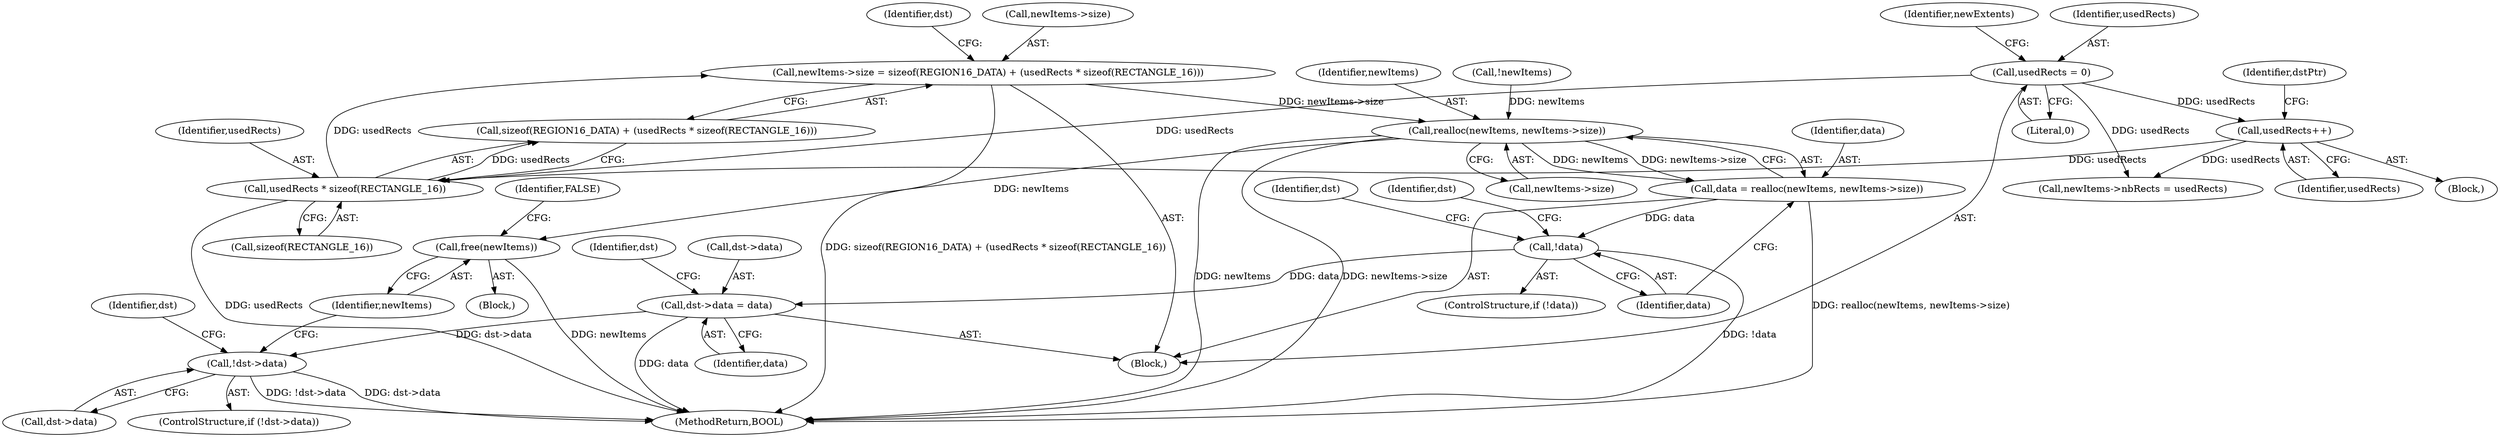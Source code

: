 digraph "0_FreeRDP_fc80ab45621bd966f70594c0b7393ec005a94007_0@API" {
"1000285" [label="(Call,newItems->size = sizeof(REGION16_DATA) + (usedRects * sizeof(RECTANGLE_16)))"];
"1000292" [label="(Call,usedRects * sizeof(RECTANGLE_16))"];
"1000222" [label="(Call,usedRects++)"];
"1000183" [label="(Call,usedRects = 0)"];
"1000317" [label="(Call,realloc(newItems, newItems->size))"];
"1000315" [label="(Call,data = realloc(newItems, newItems->size))"];
"1000323" [label="(Call,!data)"];
"1000329" [label="(Call,dst->data = data)"];
"1000335" [label="(Call,!dst->data)"];
"1000340" [label="(Call,free(newItems))"];
"1000289" [label="(Call,sizeof(REGION16_DATA) + (usedRects * sizeof(RECTANGLE_16)))"];
"1000352" [label="(MethodReturn,BOOL)"];
"1000315" [label="(Call,data = realloc(newItems, newItems->size))"];
"1000346" [label="(Identifier,dst)"];
"1000183" [label="(Call,usedRects = 0)"];
"1000223" [label="(Identifier,usedRects)"];
"1000301" [label="(Identifier,dst)"];
"1000285" [label="(Call,newItems->size = sizeof(REGION16_DATA) + (usedRects * sizeof(RECTANGLE_16)))"];
"1000337" [label="(Identifier,dst)"];
"1000343" [label="(Identifier,FALSE)"];
"1000106" [label="(Block,)"];
"1000340" [label="(Call,free(newItems))"];
"1000171" [label="(Call,!newItems)"];
"1000324" [label="(Identifier,data)"];
"1000336" [label="(Call,dst->data)"];
"1000318" [label="(Identifier,newItems)"];
"1000333" [label="(Identifier,data)"];
"1000322" [label="(ControlStructure,if (!data))"];
"1000329" [label="(Call,dst->data = data)"];
"1000188" [label="(Identifier,newExtents)"];
"1000217" [label="(Block,)"];
"1000327" [label="(Identifier,dst)"];
"1000222" [label="(Call,usedRects++)"];
"1000339" [label="(Block,)"];
"1000319" [label="(Call,newItems->size)"];
"1000330" [label="(Call,dst->data)"];
"1000185" [label="(Literal,0)"];
"1000316" [label="(Identifier,data)"];
"1000294" [label="(Call,sizeof(RECTANGLE_16))"];
"1000225" [label="(Identifier,dstPtr)"];
"1000341" [label="(Identifier,newItems)"];
"1000334" [label="(ControlStructure,if (!dst->data))"];
"1000292" [label="(Call,usedRects * sizeof(RECTANGLE_16))"];
"1000317" [label="(Call,realloc(newItems, newItems->size))"];
"1000323" [label="(Call,!data)"];
"1000286" [label="(Call,newItems->size)"];
"1000331" [label="(Identifier,dst)"];
"1000293" [label="(Identifier,usedRects)"];
"1000335" [label="(Call,!dst->data)"];
"1000280" [label="(Call,newItems->nbRects = usedRects)"];
"1000184" [label="(Identifier,usedRects)"];
"1000285" -> "1000106"  [label="AST: "];
"1000285" -> "1000289"  [label="CFG: "];
"1000286" -> "1000285"  [label="AST: "];
"1000289" -> "1000285"  [label="AST: "];
"1000301" -> "1000285"  [label="CFG: "];
"1000285" -> "1000352"  [label="DDG: sizeof(REGION16_DATA) + (usedRects * sizeof(RECTANGLE_16))"];
"1000292" -> "1000285"  [label="DDG: usedRects"];
"1000285" -> "1000317"  [label="DDG: newItems->size"];
"1000292" -> "1000289"  [label="AST: "];
"1000292" -> "1000294"  [label="CFG: "];
"1000293" -> "1000292"  [label="AST: "];
"1000294" -> "1000292"  [label="AST: "];
"1000289" -> "1000292"  [label="CFG: "];
"1000292" -> "1000352"  [label="DDG: usedRects"];
"1000292" -> "1000289"  [label="DDG: usedRects"];
"1000222" -> "1000292"  [label="DDG: usedRects"];
"1000183" -> "1000292"  [label="DDG: usedRects"];
"1000222" -> "1000217"  [label="AST: "];
"1000222" -> "1000223"  [label="CFG: "];
"1000223" -> "1000222"  [label="AST: "];
"1000225" -> "1000222"  [label="CFG: "];
"1000183" -> "1000222"  [label="DDG: usedRects"];
"1000222" -> "1000280"  [label="DDG: usedRects"];
"1000183" -> "1000106"  [label="AST: "];
"1000183" -> "1000185"  [label="CFG: "];
"1000184" -> "1000183"  [label="AST: "];
"1000185" -> "1000183"  [label="AST: "];
"1000188" -> "1000183"  [label="CFG: "];
"1000183" -> "1000280"  [label="DDG: usedRects"];
"1000317" -> "1000315"  [label="AST: "];
"1000317" -> "1000319"  [label="CFG: "];
"1000318" -> "1000317"  [label="AST: "];
"1000319" -> "1000317"  [label="AST: "];
"1000315" -> "1000317"  [label="CFG: "];
"1000317" -> "1000352"  [label="DDG: newItems"];
"1000317" -> "1000352"  [label="DDG: newItems->size"];
"1000317" -> "1000315"  [label="DDG: newItems"];
"1000317" -> "1000315"  [label="DDG: newItems->size"];
"1000171" -> "1000317"  [label="DDG: newItems"];
"1000317" -> "1000340"  [label="DDG: newItems"];
"1000315" -> "1000106"  [label="AST: "];
"1000316" -> "1000315"  [label="AST: "];
"1000324" -> "1000315"  [label="CFG: "];
"1000315" -> "1000352"  [label="DDG: realloc(newItems, newItems->size)"];
"1000315" -> "1000323"  [label="DDG: data"];
"1000323" -> "1000322"  [label="AST: "];
"1000323" -> "1000324"  [label="CFG: "];
"1000324" -> "1000323"  [label="AST: "];
"1000327" -> "1000323"  [label="CFG: "];
"1000331" -> "1000323"  [label="CFG: "];
"1000323" -> "1000352"  [label="DDG: !data"];
"1000323" -> "1000329"  [label="DDG: data"];
"1000329" -> "1000106"  [label="AST: "];
"1000329" -> "1000333"  [label="CFG: "];
"1000330" -> "1000329"  [label="AST: "];
"1000333" -> "1000329"  [label="AST: "];
"1000337" -> "1000329"  [label="CFG: "];
"1000329" -> "1000352"  [label="DDG: data"];
"1000329" -> "1000335"  [label="DDG: dst->data"];
"1000335" -> "1000334"  [label="AST: "];
"1000335" -> "1000336"  [label="CFG: "];
"1000336" -> "1000335"  [label="AST: "];
"1000341" -> "1000335"  [label="CFG: "];
"1000346" -> "1000335"  [label="CFG: "];
"1000335" -> "1000352"  [label="DDG: dst->data"];
"1000335" -> "1000352"  [label="DDG: !dst->data"];
"1000340" -> "1000339"  [label="AST: "];
"1000340" -> "1000341"  [label="CFG: "];
"1000341" -> "1000340"  [label="AST: "];
"1000343" -> "1000340"  [label="CFG: "];
"1000340" -> "1000352"  [label="DDG: newItems"];
}
